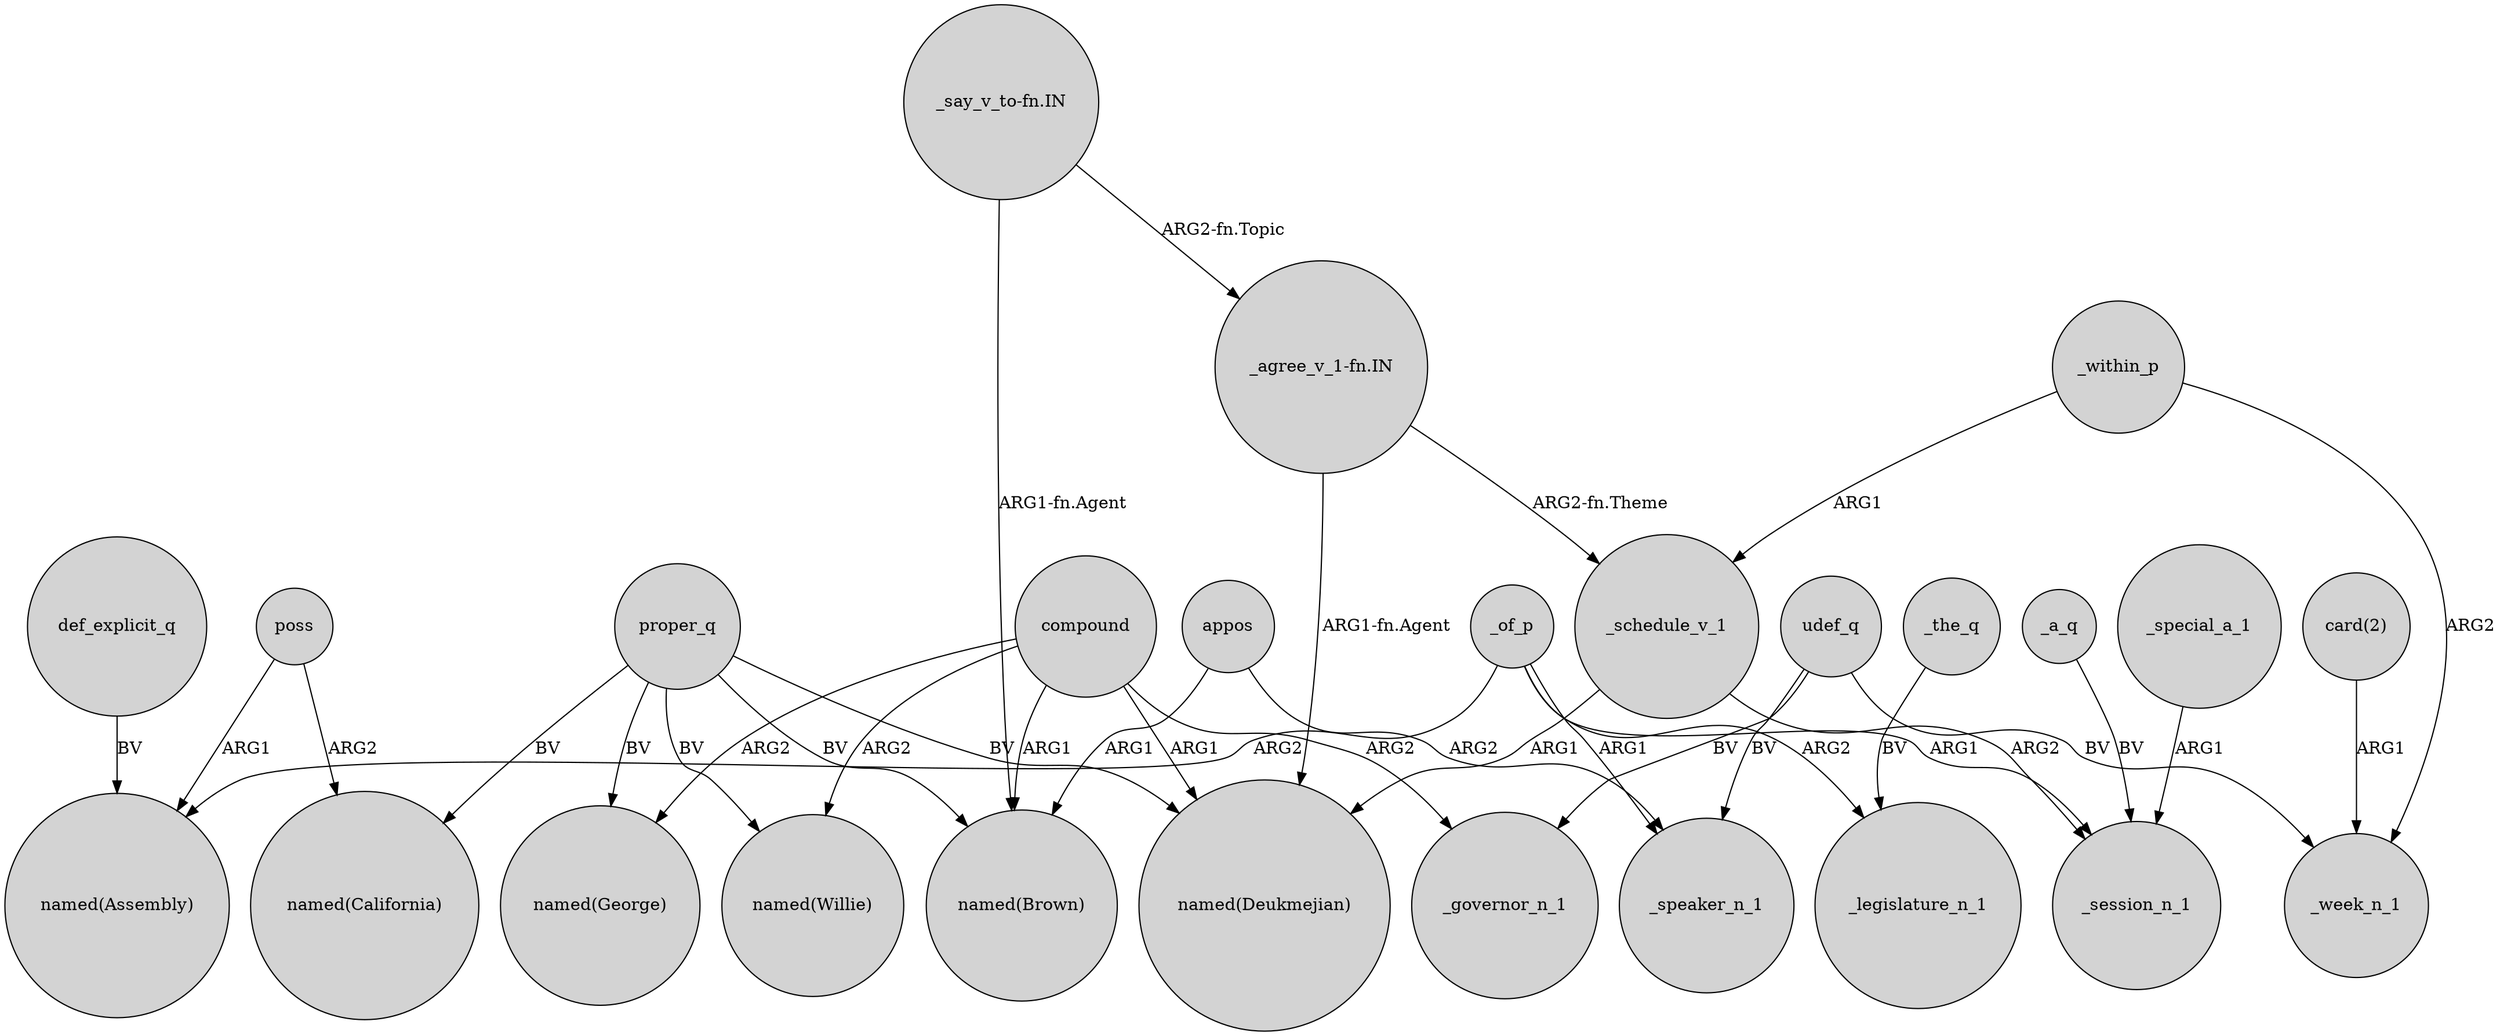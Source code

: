 digraph {
	node [shape=circle style=filled]
	_of_p -> "named(Assembly)" [label=ARG2]
	_special_a_1 -> _session_n_1 [label=ARG1]
	udef_q -> _governor_n_1 [label=BV]
	compound -> "named(Willie)" [label=ARG2]
	poss -> "named(California)" [label=ARG2]
	udef_q -> _speaker_n_1 [label=BV]
	_the_q -> _legislature_n_1 [label=BV]
	proper_q -> "named(California)" [label=BV]
	compound -> "named(George)" [label=ARG2]
	"_say_v_to-fn.IN" -> "_agree_v_1-fn.IN" [label="ARG2-fn.Topic"]
	"_say_v_to-fn.IN" -> "named(Brown)" [label="ARG1-fn.Agent"]
	poss -> "named(Assembly)" [label=ARG1]
	proper_q -> "named(Brown)" [label=BV]
	_of_p -> _legislature_n_1 [label=ARG2]
	"card(2)" -> _week_n_1 [label=ARG1]
	_schedule_v_1 -> _session_n_1 [label=ARG2]
	appos -> "named(Brown)" [label=ARG1]
	appos -> _speaker_n_1 [label=ARG2]
	compound -> _governor_n_1 [label=ARG2]
	_of_p -> _speaker_n_1 [label=ARG1]
	udef_q -> _week_n_1 [label=BV]
	"_agree_v_1-fn.IN" -> "named(Deukmejian)" [label="ARG1-fn.Agent"]
	proper_q -> "named(Deukmejian)" [label=BV]
	_schedule_v_1 -> "named(Deukmejian)" [label=ARG1]
	_within_p -> _schedule_v_1 [label=ARG1]
	compound -> "named(Deukmejian)" [label=ARG1]
	proper_q -> "named(George)" [label=BV]
	"_agree_v_1-fn.IN" -> _schedule_v_1 [label="ARG2-fn.Theme"]
	def_explicit_q -> "named(Assembly)" [label=BV]
	proper_q -> "named(Willie)" [label=BV]
	_of_p -> _session_n_1 [label=ARG1]
	compound -> "named(Brown)" [label=ARG1]
	_within_p -> _week_n_1 [label=ARG2]
	_a_q -> _session_n_1 [label=BV]
}
